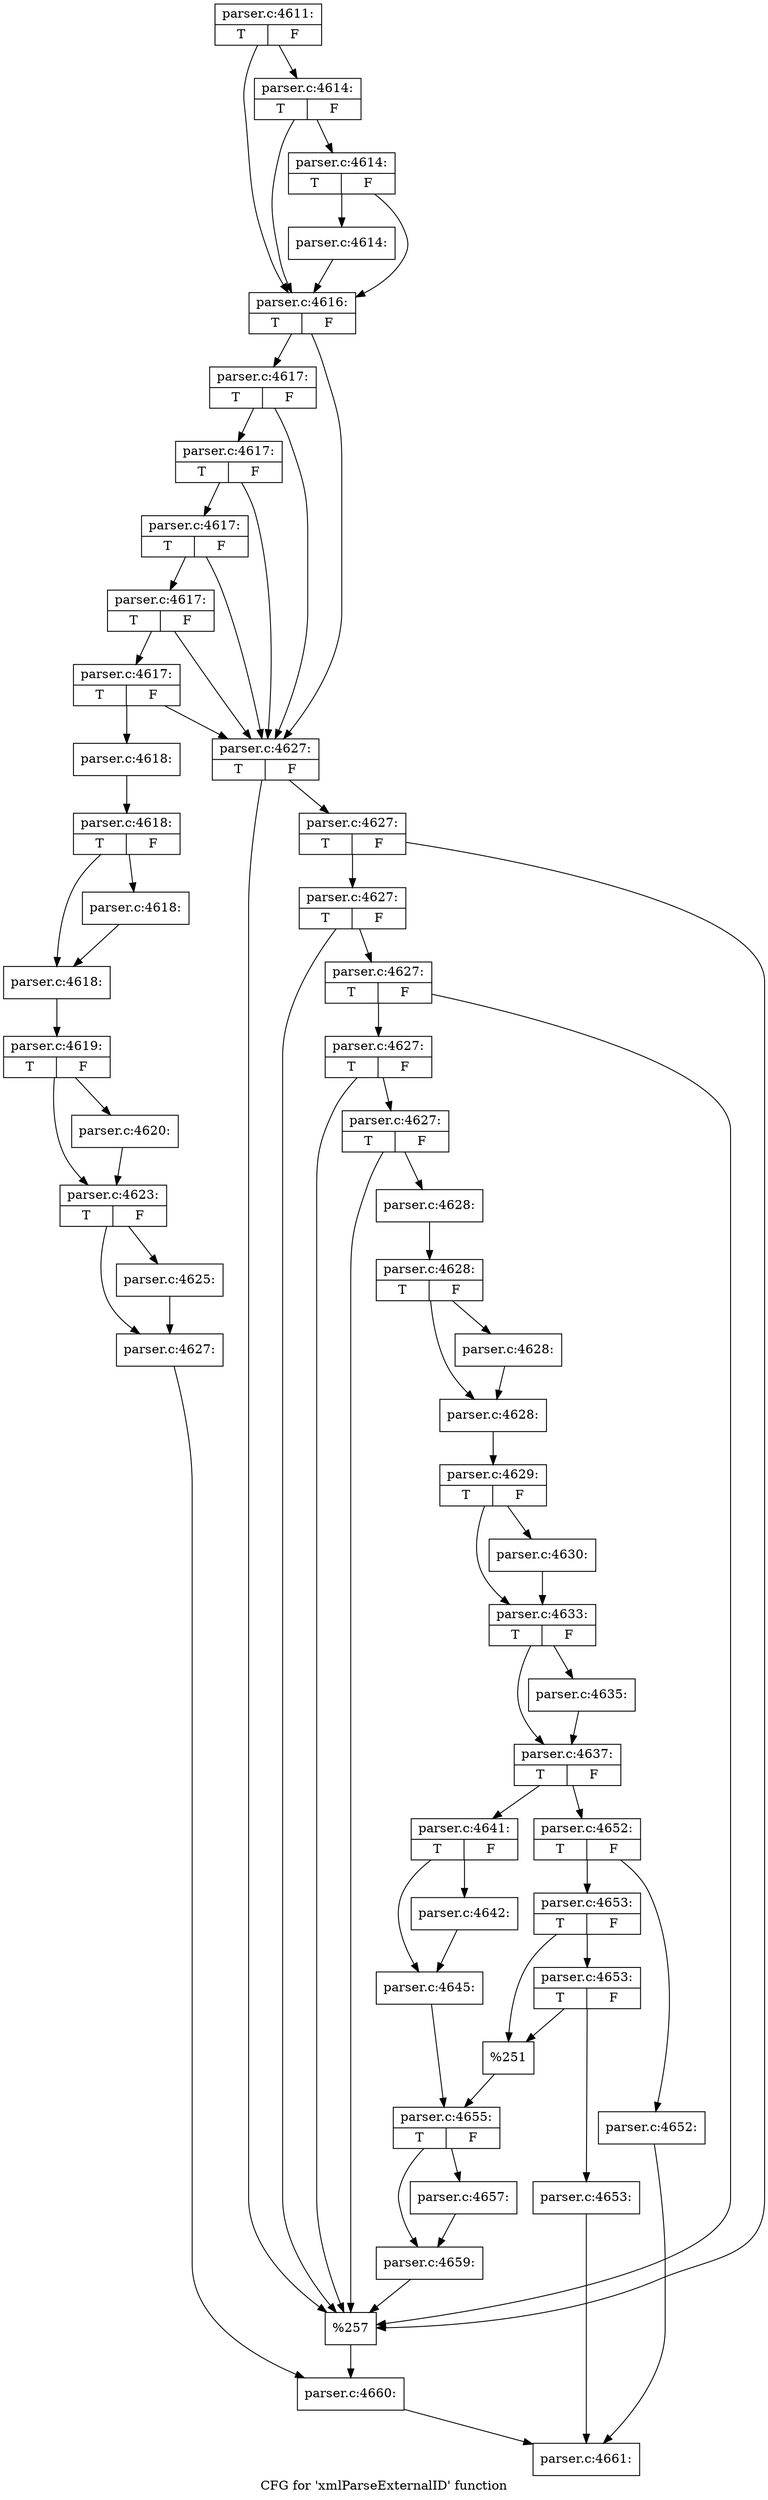 digraph "CFG for 'xmlParseExternalID' function" {
	label="CFG for 'xmlParseExternalID' function";

	Node0x55d73b913240 [shape=record,label="{parser.c:4611:|{<s0>T|<s1>F}}"];
	Node0x55d73b913240 -> Node0x55d73b9217a0;
	Node0x55d73b913240 -> Node0x55d73b9216d0;
	Node0x55d73b9217a0 [shape=record,label="{parser.c:4614:|{<s0>T|<s1>F}}"];
	Node0x55d73b9217a0 -> Node0x55d73b921720;
	Node0x55d73b9217a0 -> Node0x55d73b9216d0;
	Node0x55d73b921720 [shape=record,label="{parser.c:4614:|{<s0>T|<s1>F}}"];
	Node0x55d73b921720 -> Node0x55d73b921680;
	Node0x55d73b921720 -> Node0x55d73b9216d0;
	Node0x55d73b921680 [shape=record,label="{parser.c:4614:}"];
	Node0x55d73b921680 -> Node0x55d73b9216d0;
	Node0x55d73b9216d0 [shape=record,label="{parser.c:4616:|{<s0>T|<s1>F}}"];
	Node0x55d73b9216d0 -> Node0x55d73b922b50;
	Node0x55d73b9216d0 -> Node0x55d73b922990;
	Node0x55d73b922b50 [shape=record,label="{parser.c:4617:|{<s0>T|<s1>F}}"];
	Node0x55d73b922b50 -> Node0x55d73b922b00;
	Node0x55d73b922b50 -> Node0x55d73b922990;
	Node0x55d73b922b00 [shape=record,label="{parser.c:4617:|{<s0>T|<s1>F}}"];
	Node0x55d73b922b00 -> Node0x55d73b922ab0;
	Node0x55d73b922b00 -> Node0x55d73b922990;
	Node0x55d73b922ab0 [shape=record,label="{parser.c:4617:|{<s0>T|<s1>F}}"];
	Node0x55d73b922ab0 -> Node0x55d73b922a60;
	Node0x55d73b922ab0 -> Node0x55d73b922990;
	Node0x55d73b922a60 [shape=record,label="{parser.c:4617:|{<s0>T|<s1>F}}"];
	Node0x55d73b922a60 -> Node0x55d73b9229e0;
	Node0x55d73b922a60 -> Node0x55d73b922990;
	Node0x55d73b9229e0 [shape=record,label="{parser.c:4617:|{<s0>T|<s1>F}}"];
	Node0x55d73b9229e0 -> Node0x55d73b9228f0;
	Node0x55d73b9229e0 -> Node0x55d73b922990;
	Node0x55d73b9228f0 [shape=record,label="{parser.c:4618:}"];
	Node0x55d73b9228f0 -> Node0x55d73b924ac0;
	Node0x55d73b924ac0 [shape=record,label="{parser.c:4618:|{<s0>T|<s1>F}}"];
	Node0x55d73b924ac0 -> Node0x55d73b925570;
	Node0x55d73b924ac0 -> Node0x55d73b9255c0;
	Node0x55d73b925570 [shape=record,label="{parser.c:4618:}"];
	Node0x55d73b925570 -> Node0x55d73b9255c0;
	Node0x55d73b9255c0 [shape=record,label="{parser.c:4618:}"];
	Node0x55d73b9255c0 -> Node0x55d73b924a20;
	Node0x55d73b924a20 [shape=record,label="{parser.c:4619:|{<s0>T|<s1>F}}"];
	Node0x55d73b924a20 -> Node0x55d73b924a70;
	Node0x55d73b924a20 -> Node0x55d73b925e30;
	Node0x55d73b924a70 [shape=record,label="{parser.c:4620:}"];
	Node0x55d73b924a70 -> Node0x55d73b925e30;
	Node0x55d73b925e30 [shape=record,label="{parser.c:4623:|{<s0>T|<s1>F}}"];
	Node0x55d73b925e30 -> Node0x55d73b926840;
	Node0x55d73b925e30 -> Node0x55d73b926890;
	Node0x55d73b926840 [shape=record,label="{parser.c:4625:}"];
	Node0x55d73b926840 -> Node0x55d73b926890;
	Node0x55d73b926890 [shape=record,label="{parser.c:4627:}"];
	Node0x55d73b926890 -> Node0x55d73b922940;
	Node0x55d73b922990 [shape=record,label="{parser.c:4627:|{<s0>T|<s1>F}}"];
	Node0x55d73b922990 -> Node0x55d73b927190;
	Node0x55d73b922990 -> Node0x55d73b926fd0;
	Node0x55d73b927190 [shape=record,label="{parser.c:4627:|{<s0>T|<s1>F}}"];
	Node0x55d73b927190 -> Node0x55d73b927140;
	Node0x55d73b927190 -> Node0x55d73b926fd0;
	Node0x55d73b927140 [shape=record,label="{parser.c:4627:|{<s0>T|<s1>F}}"];
	Node0x55d73b927140 -> Node0x55d73b9270f0;
	Node0x55d73b927140 -> Node0x55d73b926fd0;
	Node0x55d73b9270f0 [shape=record,label="{parser.c:4627:|{<s0>T|<s1>F}}"];
	Node0x55d73b9270f0 -> Node0x55d73b9270a0;
	Node0x55d73b9270f0 -> Node0x55d73b926fd0;
	Node0x55d73b9270a0 [shape=record,label="{parser.c:4627:|{<s0>T|<s1>F}}"];
	Node0x55d73b9270a0 -> Node0x55d73b927020;
	Node0x55d73b9270a0 -> Node0x55d73b926fd0;
	Node0x55d73b927020 [shape=record,label="{parser.c:4627:|{<s0>T|<s1>F}}"];
	Node0x55d73b927020 -> Node0x55d73b926f80;
	Node0x55d73b927020 -> Node0x55d73b926fd0;
	Node0x55d73b926f80 [shape=record,label="{parser.c:4628:}"];
	Node0x55d73b926f80 -> Node0x55d73b929140;
	Node0x55d73b929140 [shape=record,label="{parser.c:4628:|{<s0>T|<s1>F}}"];
	Node0x55d73b929140 -> Node0x55d73b929bb0;
	Node0x55d73b929140 -> Node0x55d73b929c00;
	Node0x55d73b929bb0 [shape=record,label="{parser.c:4628:}"];
	Node0x55d73b929bb0 -> Node0x55d73b929c00;
	Node0x55d73b929c00 [shape=record,label="{parser.c:4628:}"];
	Node0x55d73b929c00 -> Node0x55d73b9290a0;
	Node0x55d73b9290a0 [shape=record,label="{parser.c:4629:|{<s0>T|<s1>F}}"];
	Node0x55d73b9290a0 -> Node0x55d73b9290f0;
	Node0x55d73b9290a0 -> Node0x55d73b92a470;
	Node0x55d73b9290f0 [shape=record,label="{parser.c:4630:}"];
	Node0x55d73b9290f0 -> Node0x55d73b92a470;
	Node0x55d73b92a470 [shape=record,label="{parser.c:4633:|{<s0>T|<s1>F}}"];
	Node0x55d73b92a470 -> Node0x55d73b92af10;
	Node0x55d73b92a470 -> Node0x55d73b92af60;
	Node0x55d73b92af10 [shape=record,label="{parser.c:4635:}"];
	Node0x55d73b92af10 -> Node0x55d73b92af60;
	Node0x55d73b92af60 [shape=record,label="{parser.c:4637:|{<s0>T|<s1>F}}"];
	Node0x55d73b92af60 -> Node0x55d73b92b660;
	Node0x55d73b92af60 -> Node0x55d73b92b700;
	Node0x55d73b92b660 [shape=record,label="{parser.c:4641:|{<s0>T|<s1>F}}"];
	Node0x55d73b92b660 -> Node0x55d73b92ba00;
	Node0x55d73b92b660 -> Node0x55d73b92ba50;
	Node0x55d73b92ba00 [shape=record,label="{parser.c:4642:}"];
	Node0x55d73b92ba00 -> Node0x55d73b92ba50;
	Node0x55d73b92ba50 [shape=record,label="{parser.c:4645:}"];
	Node0x55d73b92ba50 -> Node0x55d73b92b6b0;
	Node0x55d73b92b700 [shape=record,label="{parser.c:4652:|{<s0>T|<s1>F}}"];
	Node0x55d73b92b700 -> Node0x55d73b92c3d0;
	Node0x55d73b92b700 -> Node0x55d73b92c420;
	Node0x55d73b92c3d0 [shape=record,label="{parser.c:4652:}"];
	Node0x55d73b92c3d0 -> Node0x55d73b8f48e0;
	Node0x55d73b92c420 [shape=record,label="{parser.c:4653:|{<s0>T|<s1>F}}"];
	Node0x55d73b92c420 -> Node0x55d73b92c9b0;
	Node0x55d73b92c420 -> Node0x55d73b92c960;
	Node0x55d73b92c9b0 [shape=record,label="{parser.c:4653:|{<s0>T|<s1>F}}"];
	Node0x55d73b92c9b0 -> Node0x55d73b92c910;
	Node0x55d73b92c9b0 -> Node0x55d73b92c960;
	Node0x55d73b92c910 [shape=record,label="{parser.c:4653:}"];
	Node0x55d73b92c910 -> Node0x55d73b8f48e0;
	Node0x55d73b92c960 [shape=record,label="{%251}"];
	Node0x55d73b92c960 -> Node0x55d73b92b6b0;
	Node0x55d73b92b6b0 [shape=record,label="{parser.c:4655:|{<s0>T|<s1>F}}"];
	Node0x55d73b92b6b0 -> Node0x55d73b92d8e0;
	Node0x55d73b92b6b0 -> Node0x55d73b92d930;
	Node0x55d73b92d8e0 [shape=record,label="{parser.c:4657:}"];
	Node0x55d73b92d8e0 -> Node0x55d73b92d930;
	Node0x55d73b92d930 [shape=record,label="{parser.c:4659:}"];
	Node0x55d73b92d930 -> Node0x55d73b926fd0;
	Node0x55d73b926fd0 [shape=record,label="{%257}"];
	Node0x55d73b926fd0 -> Node0x55d73b922940;
	Node0x55d73b922940 [shape=record,label="{parser.c:4660:}"];
	Node0x55d73b922940 -> Node0x55d73b8f48e0;
	Node0x55d73b8f48e0 [shape=record,label="{parser.c:4661:}"];
}
